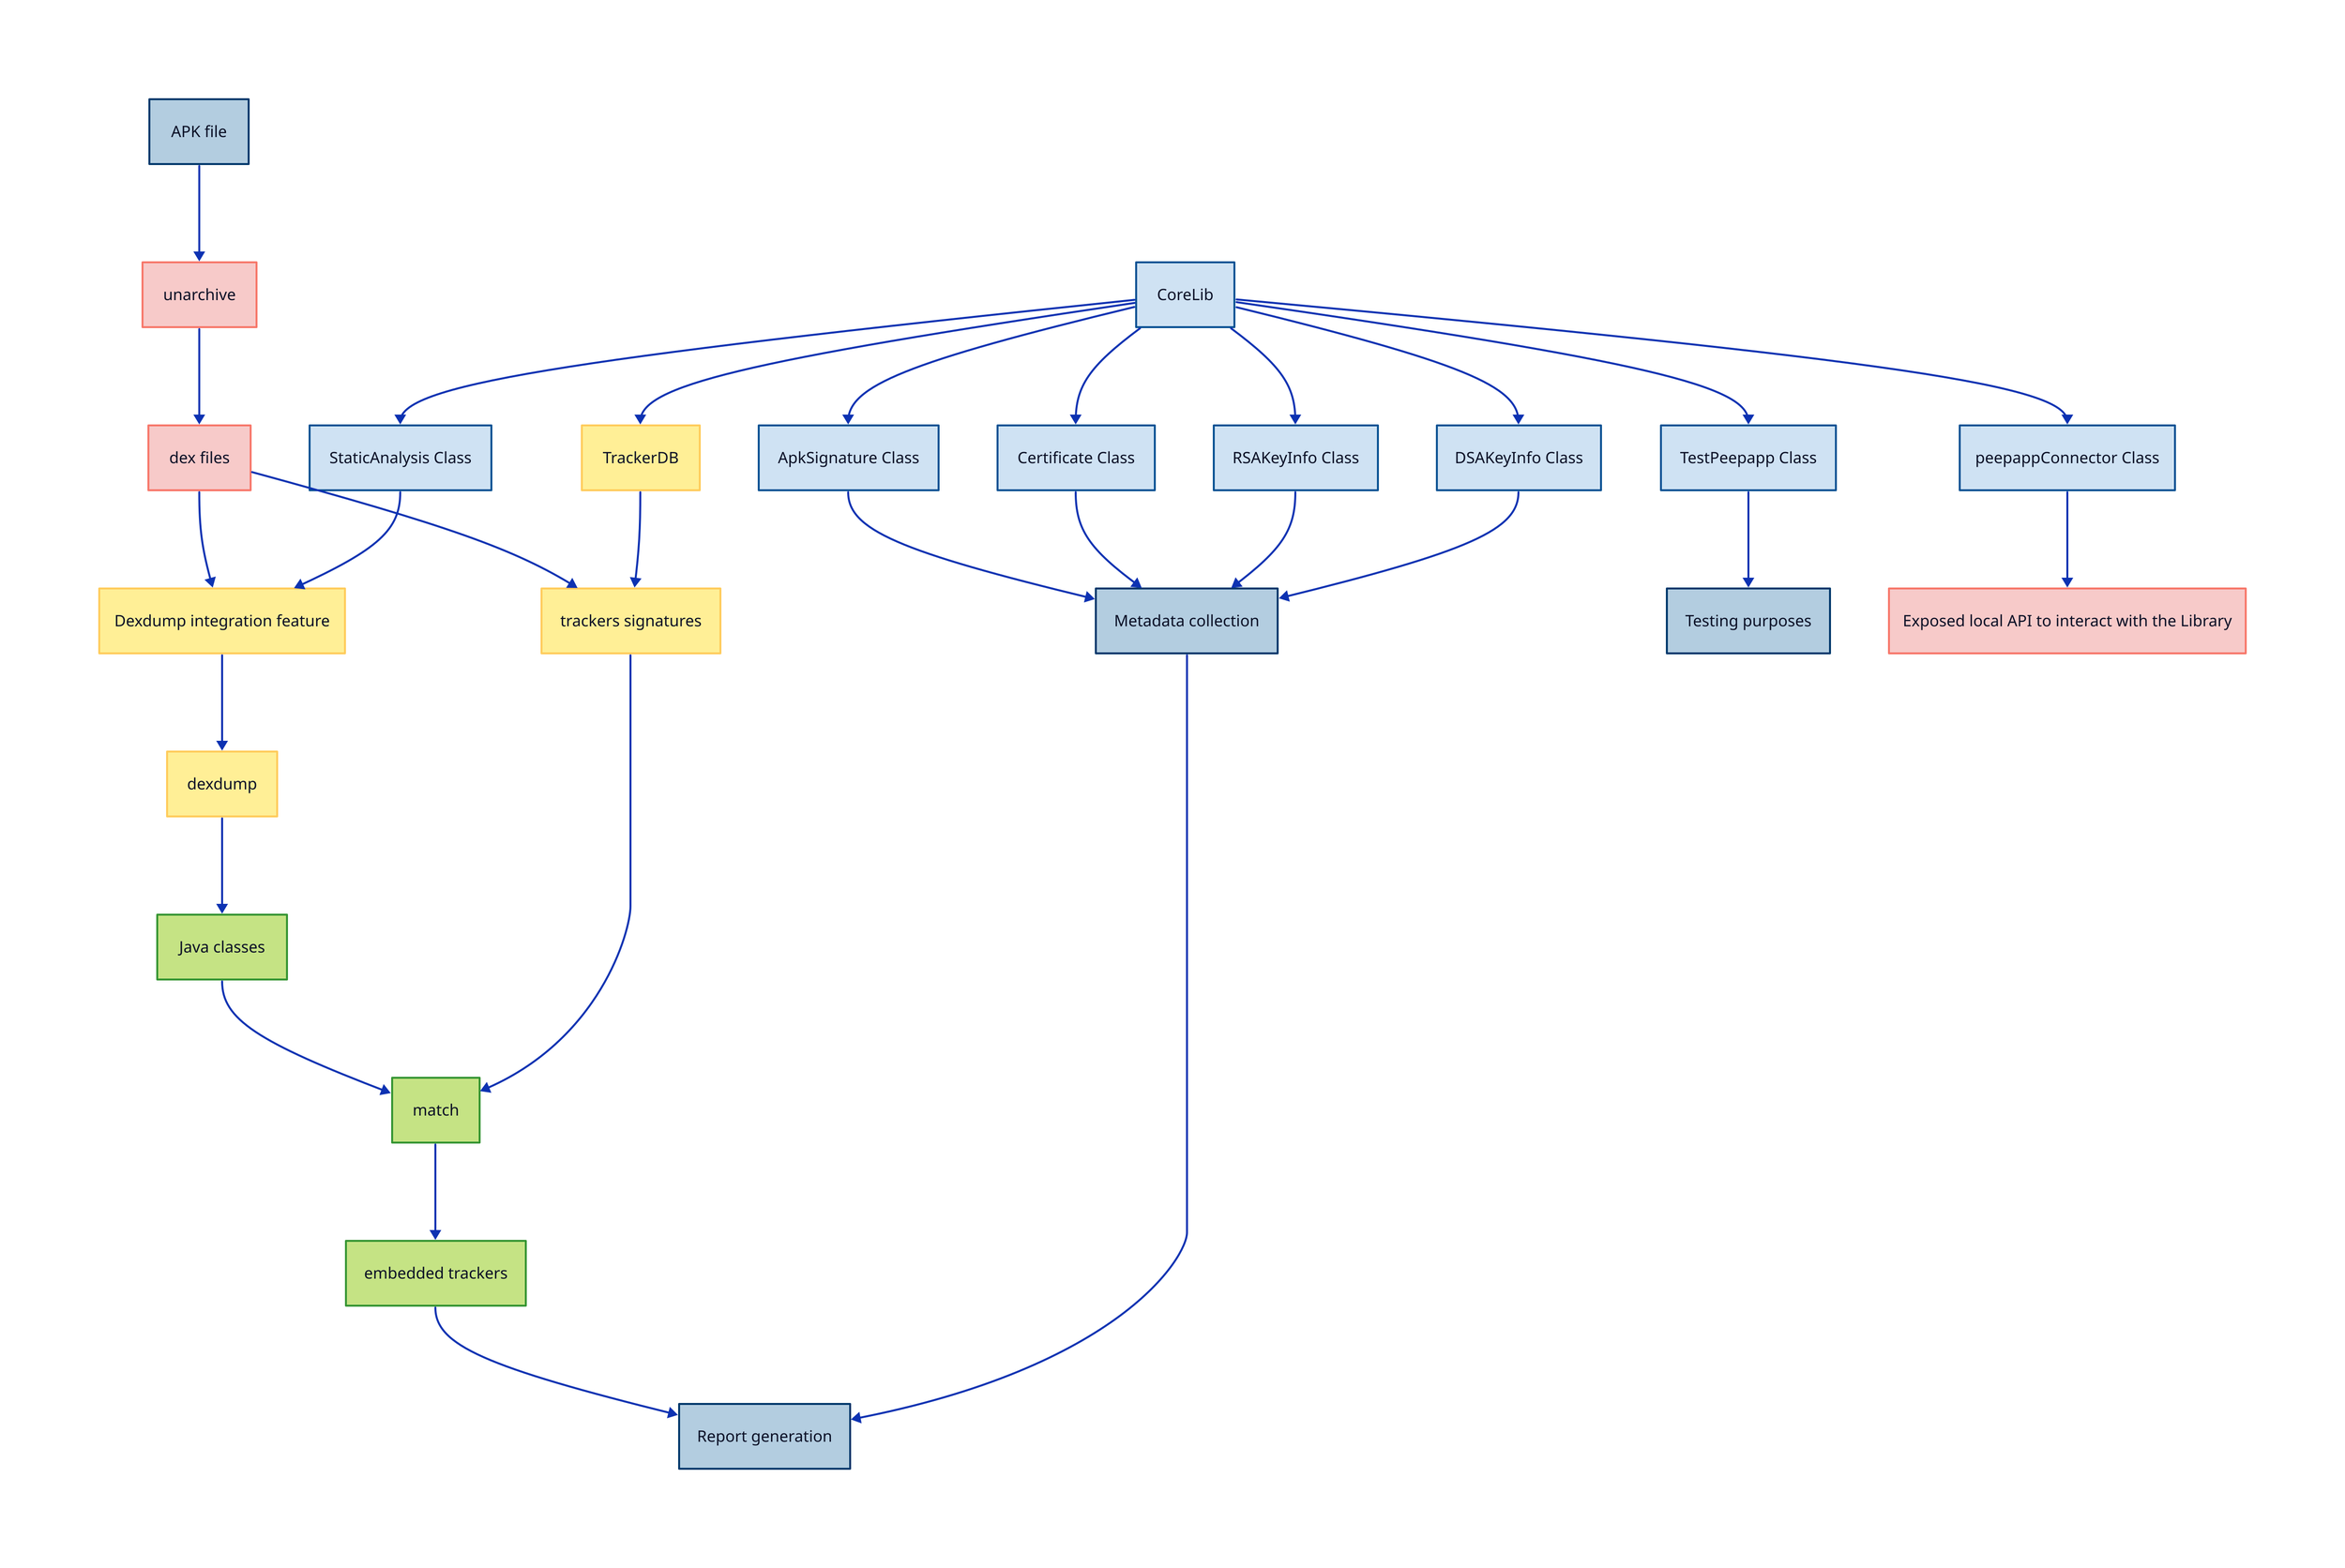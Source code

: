 direction: down

APK: {
    label: "APK file"
    shape: rectangle
    style: {
        fill: "#b3cde0"
        stroke: "#03396c"
        stroke-width: 2
    }
}
UNZIP: {
    label: "unarchive"
    shape: rectangle
    style: {
        fill: "#f7cac9"
        stroke: "#f7786b"
        stroke-width: 2
    }
}
DEX: {
    label: "dex files"
    shape: rectangle
    style: {
        fill: "#f7cac9"
        stroke: "#f7786b"
        stroke-width: 2
    }
}
DEXDUMP: {
    label: "dexdump"
    shape: rectangle
    style: {
        fill: "#ffef96"
        stroke: "#ffcc5c"
        stroke-width: 2
    }
}
TRACKER_SIG: {
    label: "trackers signatures"
    shape: rectangle
    style: {
        fill: "#ffef96"
        stroke: "#ffcc5c"
        stroke-width: 2
    }
}
TRACKER_DB: {
    label: "TrackerDB"
    shape: rectangle
    style: {
        fill: "#ffef96"
        stroke: "#ffcc5c"
        stroke-width: 2
    }
}
JAVA_CLASSES: {
    label: "Java classes"
    shape: rectangle
    style: {
        fill: "#c5e384"
        stroke: "#379634"
        stroke-width: 2
    }
}
MATCH: {
    label: "match"
    shape: rectangle
    style: {
        fill: "#c5e384"
        stroke: "#379634"
        stroke-width: 2
    }
}
EMBEDDED: {
    label: "embedded trackers"
    shape: rectangle
    style: {
        fill: "#c5e384"
        stroke: "#379634"
        stroke-width: 2
    }
}
REPORT_GEN: {
    label: "Report generation"
    shape: rectangle
    style: {
        fill: "#b3cde0"
        stroke: "#03396c"
        stroke-width: 2
    }
}
METADATA_COLLECTION: {
    label: "Metadata collection"
    shape: rectangle
    style: {
        fill: "#b3cde0"
        stroke: "#03396c"
        stroke-width: 2
    }
}

CORELIB: {
    label: "CoreLib"
    shape: rectangle
    style: {
        fill: "#cfe2f3"
        stroke: "#0b5394"
        stroke-width: 2
    }
}
APK_SIG_CLASS: {
    label: "ApkSignature Class"
    shape: rectangle
    style: {
        fill: "#cfe2f3"
        stroke: "#0b5394"
        stroke-width: 2
    }
}
STATIC_ANALYSIS_CLASS: {
    label: "StaticAnalysis Class"
    shape: rectangle
    style: {
        fill: "#cfe2f3"
        stroke: "#0b5394"
        stroke-width: 2
    }
}
DEXDUMP_INTEGRATION: {
    label: "Dexdump integration feature"
    shape: rectangle
    style: {
        fill: "#ffef96"
        stroke: "#ffcc5c"
        stroke-width: 2
    }
}
CERTIFICATE_CLASS: {
    label: "Certificate Class"
    shape: rectangle
    style: {
        fill: "#cfe2f3"
        stroke: "#0b5394"
        stroke-width: 2
    }
}
RSAKEYINFO_CLASS: {
    label: "RSAKeyInfo Class"
    shape: rectangle
    style: {
        fill: "#cfe2f3"
        stroke: "#0b5394"
        stroke-width: 2
    }
}
PEEPAPP_CONNECTOR: {
    label: "peepappConnector Class"
    shape: rectangle
    style: {
        fill: "#cfe2f3"
        stroke: "#0b5394"
        stroke-width: 2
    }
}
DSAKEYINFO_CLASS: {
    label: "DSAKeyInfo Class"
    shape: rectangle
    style: {
        fill: "#cfe2f3"
        stroke: "#0b5394"
        stroke-width: 2
    }
}
TEST_PEEPAPP_CLASS: {
    label: "TestPeepapp Class"
    shape: rectangle
    style: {
        fill: "#cfe2f3"
        stroke: "#0b5394"
        stroke-width: 2
    }
}
TESTING: {
    label: "Testing purposes"
    shape: rectangle
    style: {
        fill: "#b3cde0"
        stroke: "#03396c"
        stroke-width: 2
    }
}
EXPOSED_API: {
    label: "Exposed local API to interact with the Library"
    shape: rectangle
    style: {
        fill: "#f7cac9"
        stroke: "#f7786b"
        stroke-width: 2
    }
}

APK -> UNZIP
UNZIP -> DEX
DEX -> DEXDUMP_INTEGRATION -> DEXDUMP
DEX -> TRACKER_SIG
CORELIB -> TRACKER_DB -> TRACKER_SIG
DEXDUMP -> JAVA_CLASSES
JAVA_CLASSES -> MATCH
TRACKER_SIG -> MATCH
MATCH -> EMBEDDED
EMBEDDED -> REPORT_GEN

CORELIB -> APK_SIG_CLASS -> METADATA_COLLECTION
CORELIB -> STATIC_ANALYSIS_CLASS -> DEXDUMP_INTEGRATION
CORELIB -> CERTIFICATE_CLASS -> METADATA_COLLECTION
CORELIB -> RSAKEYINFO_CLASS -> METADATA_COLLECTION
CORELIB -> PEEPAPP_CONNECTOR -> EXPOSED_API
CORELIB -> DSAKEYINFO_CLASS -> METADATA_COLLECTION
CORELIB -> TEST_PEEPAPP_CLASS -> TESTING
METADATA_COLLECTION -> REPORT_GEN
